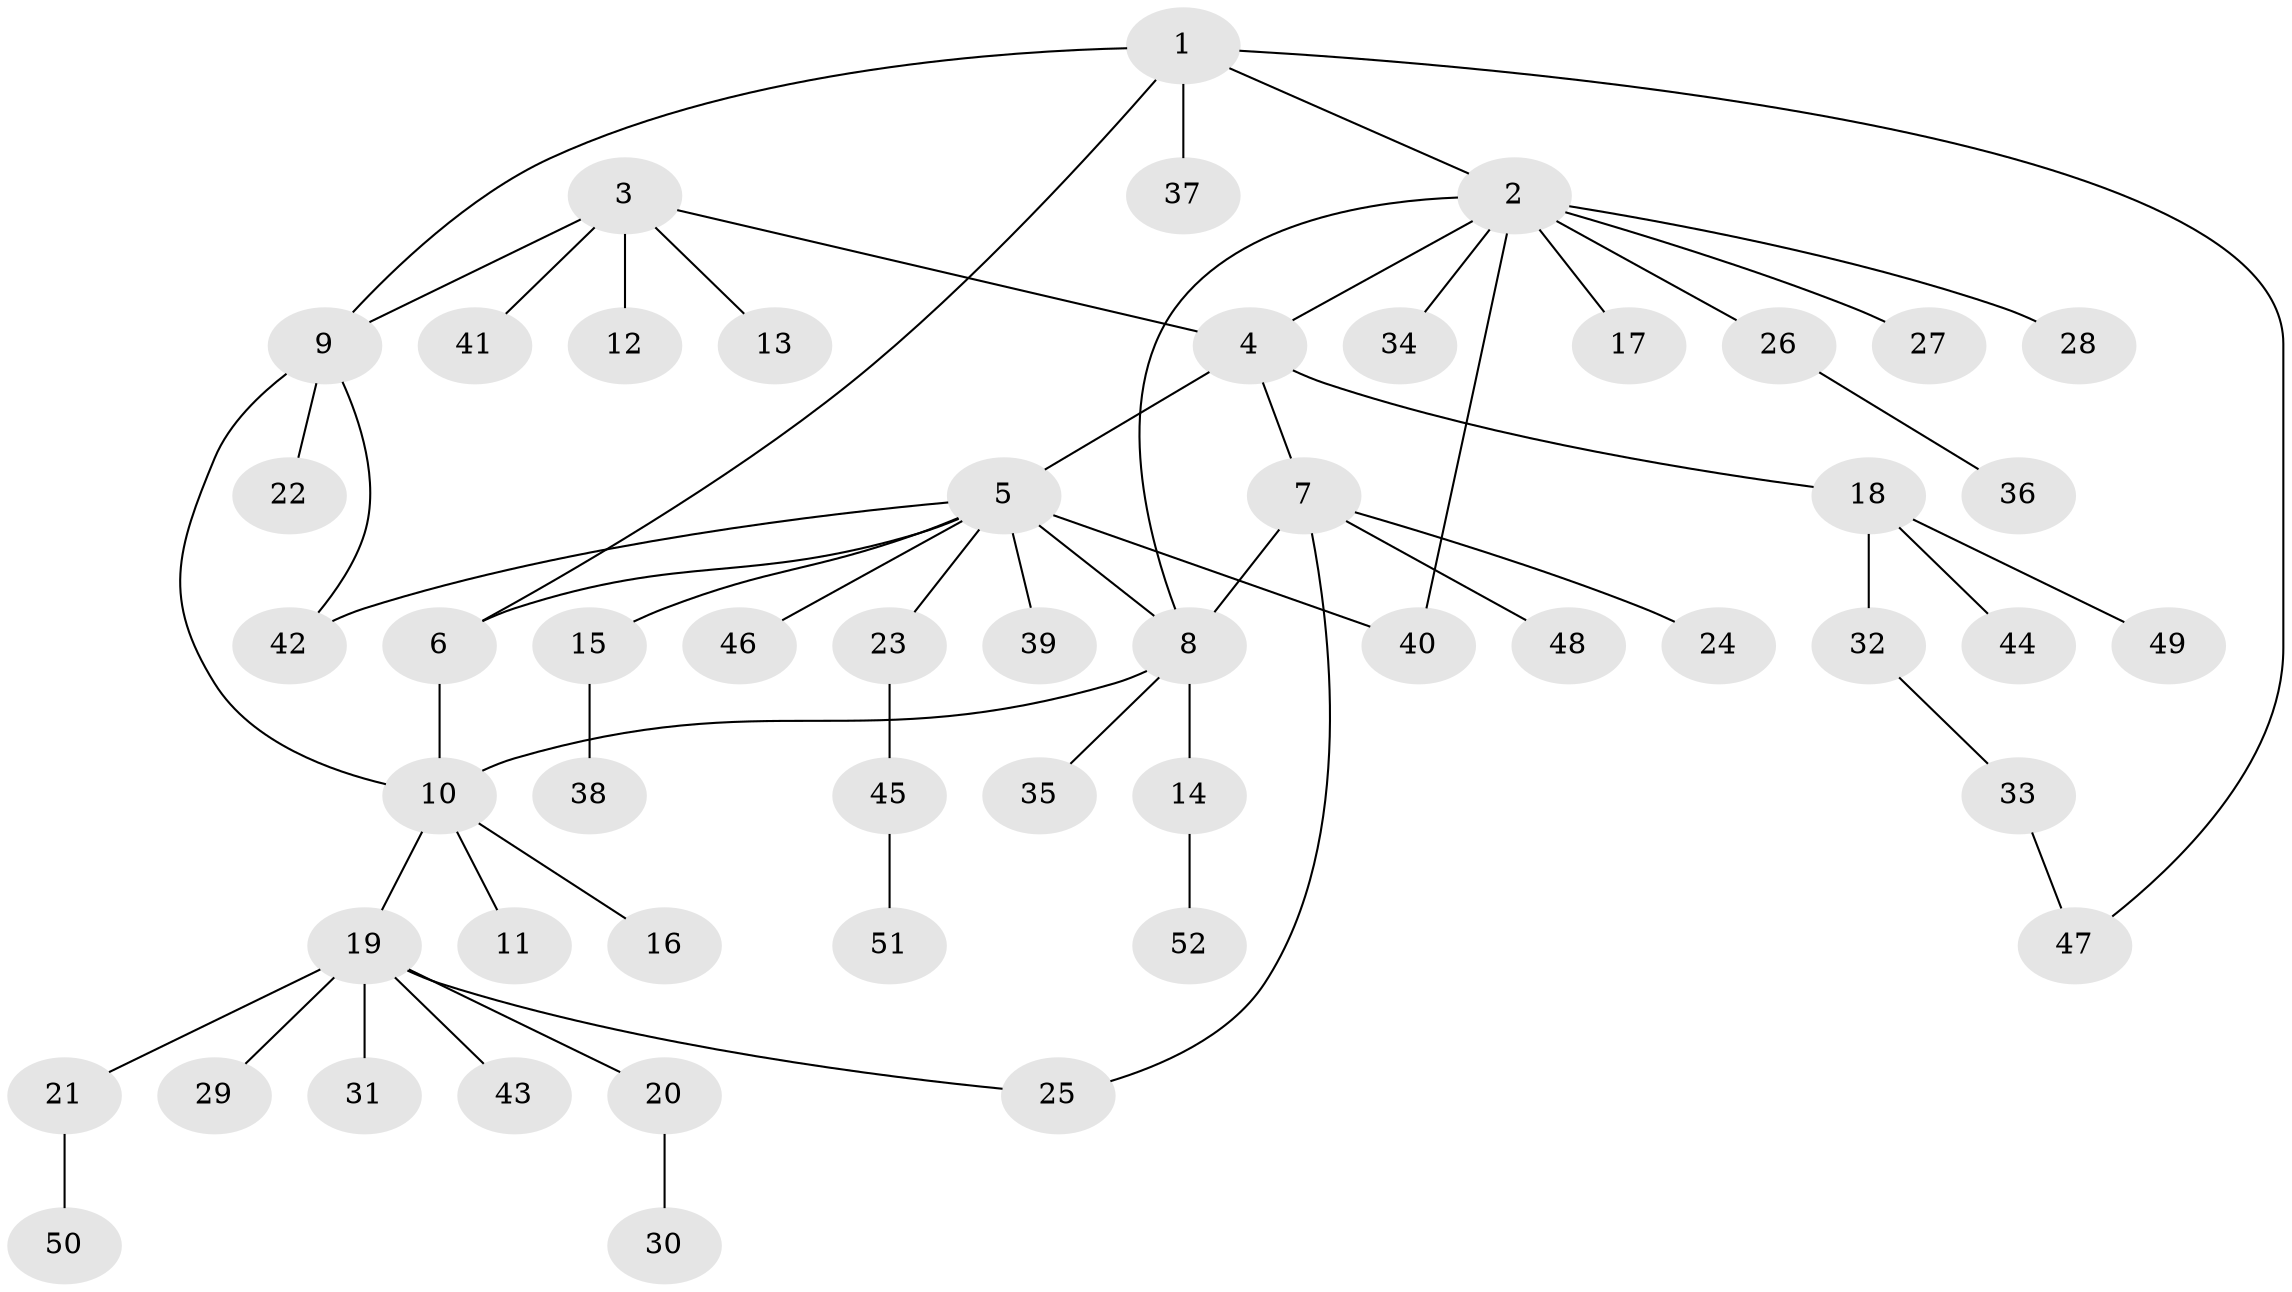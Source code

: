 // coarse degree distribution, {12: 0.05405405405405406, 8: 0.02702702702702703, 3: 0.05405405405405406, 4: 0.02702702702702703, 5: 0.05405405405405406, 1: 0.5945945945945946, 6: 0.02702702702702703, 2: 0.16216216216216217}
// Generated by graph-tools (version 1.1) at 2025/24/03/03/25 07:24:17]
// undirected, 52 vertices, 61 edges
graph export_dot {
graph [start="1"]
  node [color=gray90,style=filled];
  1;
  2;
  3;
  4;
  5;
  6;
  7;
  8;
  9;
  10;
  11;
  12;
  13;
  14;
  15;
  16;
  17;
  18;
  19;
  20;
  21;
  22;
  23;
  24;
  25;
  26;
  27;
  28;
  29;
  30;
  31;
  32;
  33;
  34;
  35;
  36;
  37;
  38;
  39;
  40;
  41;
  42;
  43;
  44;
  45;
  46;
  47;
  48;
  49;
  50;
  51;
  52;
  1 -- 2;
  1 -- 6;
  1 -- 9;
  1 -- 37;
  1 -- 47;
  2 -- 4;
  2 -- 8;
  2 -- 17;
  2 -- 26;
  2 -- 27;
  2 -- 28;
  2 -- 34;
  2 -- 40;
  3 -- 4;
  3 -- 9;
  3 -- 12;
  3 -- 13;
  3 -- 41;
  4 -- 5;
  4 -- 7;
  4 -- 18;
  5 -- 6;
  5 -- 8;
  5 -- 15;
  5 -- 23;
  5 -- 39;
  5 -- 40;
  5 -- 42;
  5 -- 46;
  6 -- 10;
  7 -- 8;
  7 -- 24;
  7 -- 25;
  7 -- 48;
  8 -- 10;
  8 -- 14;
  8 -- 35;
  9 -- 10;
  9 -- 22;
  9 -- 42;
  10 -- 11;
  10 -- 16;
  10 -- 19;
  14 -- 52;
  15 -- 38;
  18 -- 32;
  18 -- 44;
  18 -- 49;
  19 -- 20;
  19 -- 21;
  19 -- 25;
  19 -- 29;
  19 -- 31;
  19 -- 43;
  20 -- 30;
  21 -- 50;
  23 -- 45;
  26 -- 36;
  32 -- 33;
  33 -- 47;
  45 -- 51;
}
